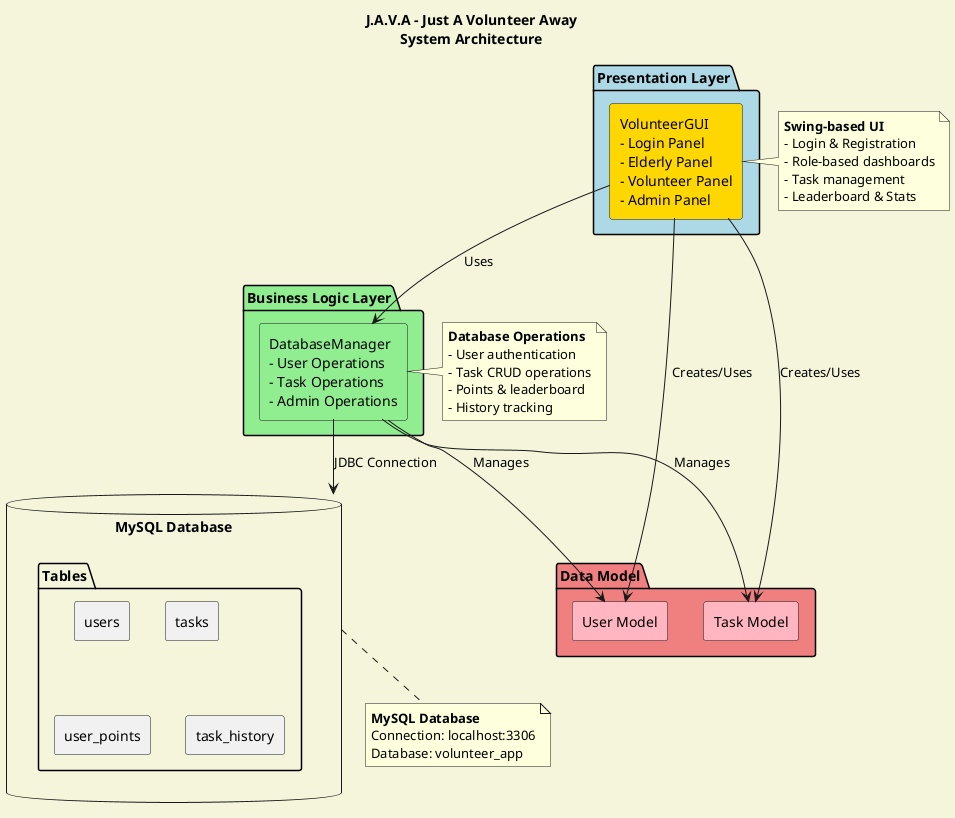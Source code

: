 @startuml JAVA_Architecture

skinparam backgroundColor #F5F5DC
skinparam componentStyle rectangle

' Title
title
  J.A.V.A - Just A Volunteer Away
  System Architecture
end title

' Presentation Layer
package "Presentation Layer" #LightBlue {
    component "VolunteerGUI\n- Login Panel\n- Elderly Panel\n- Volunteer Panel\n- Admin Panel" as GUI #FFD700
}

' Business Logic Layer
package "Business Logic Layer" #LightGreen {
    component "DatabaseManager\n- User Operations\n- Task Operations\n- Admin Operations" as DBM #90EE90
}

' Data Model Layer
package "Data Model" #LightCoral {
    component [User Model] as User #FFB6C1
    component [Task Model] as Task #FFB6C1
}

' Database Layer
database "MySQL Database" as DB {
    folder "Tables" {
        [users]
        [tasks]
        [user_points]
        [task_history]
    }
}

' Relationships
GUI --> DBM : "Uses"
GUI --> User : "Creates/Uses"
GUI --> Task : "Creates/Uses"

DBM --> User : "Manages"
DBM --> Task : "Manages"
DBM --> DB : "JDBC Connection"

' Notes
note right of GUI
  **Swing-based UI**
  - Login & Registration
  - Role-based dashboards
  - Task management
  - Leaderboard & Stats
end note

note right of DBM
  **Database Operations**
  - User authentication
  - Task CRUD operations
  - Points & leaderboard
  - History tracking
end note

note bottom of DB
  **MySQL Database**
  Connection: localhost:3306
  Database: volunteer_app
end note

@enduml
